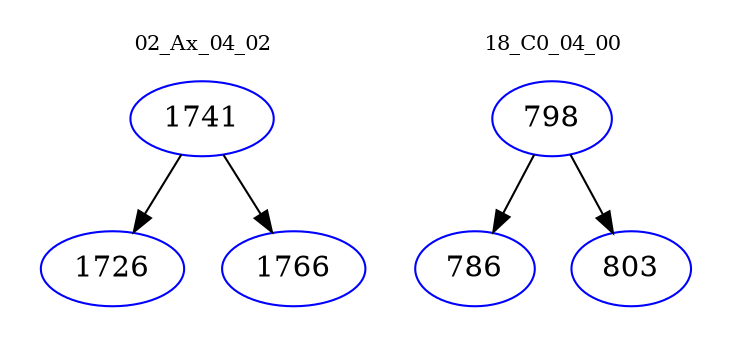 digraph{
subgraph cluster_0 {
color = white
label = "02_Ax_04_02";
fontsize=10;
T0_1741 [label="1741", color="blue"]
T0_1741 -> T0_1726 [color="black"]
T0_1726 [label="1726", color="blue"]
T0_1741 -> T0_1766 [color="black"]
T0_1766 [label="1766", color="blue"]
}
subgraph cluster_1 {
color = white
label = "18_C0_04_00";
fontsize=10;
T1_798 [label="798", color="blue"]
T1_798 -> T1_786 [color="black"]
T1_786 [label="786", color="blue"]
T1_798 -> T1_803 [color="black"]
T1_803 [label="803", color="blue"]
}
}
